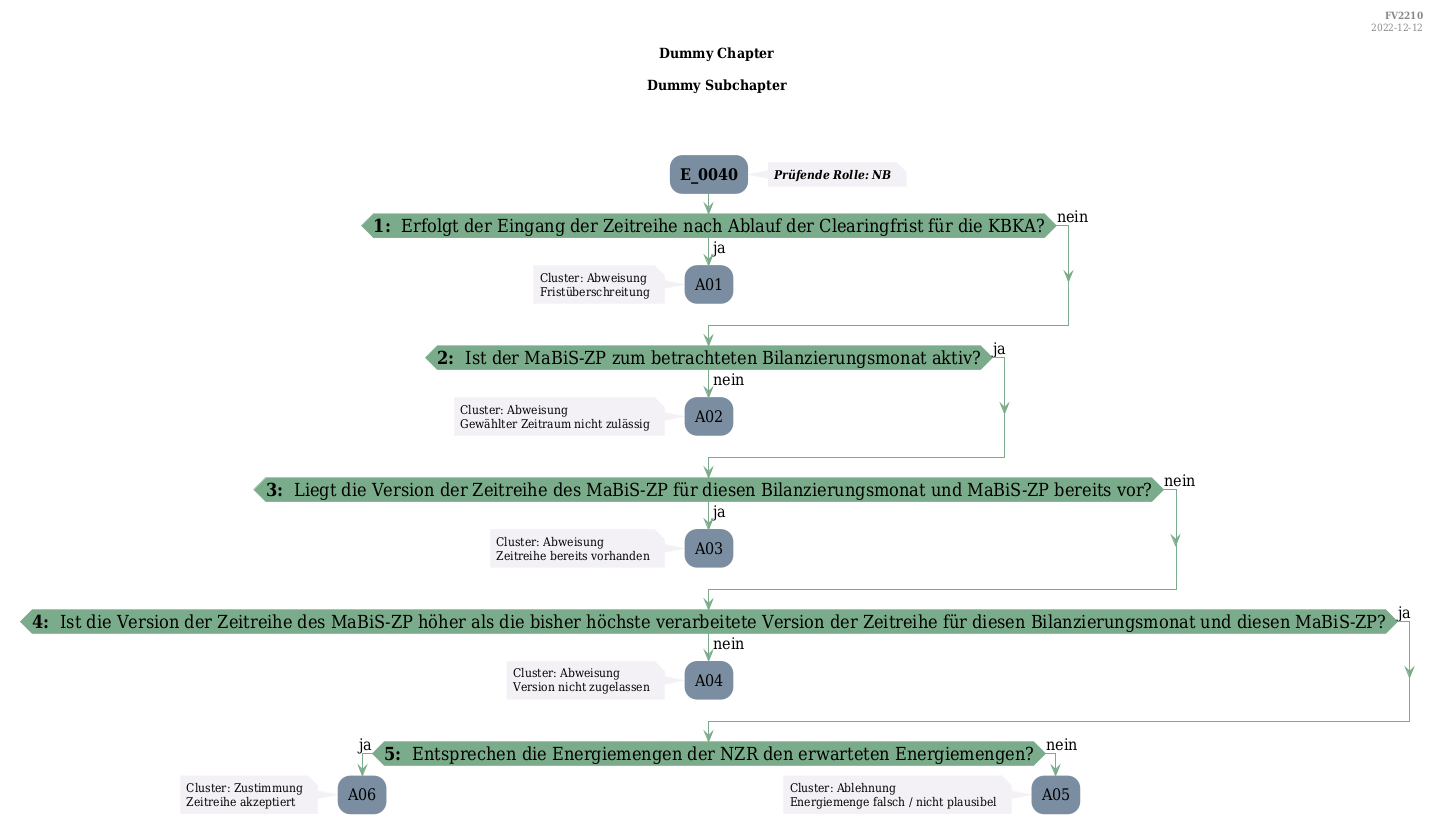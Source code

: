 @startuml
skinparam Shadowing false
skinparam NoteBorderColor #f3f1f6
skinparam NoteBackgroundColor #f3f1f6
skinparam NoteFontSize 12
skinparam ActivityBorderColor none
skinparam ActivityBackgroundColor #7a8da1
skinparam ActivityFontSize 16
skinparam ArrowColor #7aab8a
skinparam ArrowFontSize 16
skinparam ActivityDiamondBackgroundColor #7aab8a
skinparam ActivityDiamondBorderColor #7aab8a
skinparam ActivityDiamondFontSize 18
skinparam defaultFontName DejaVu Serif Condensed
skinparam ActivityEndColor #669580

header
<b>FV2210
2022-12-12
endheader

title
Dummy Chapter

Dummy Subchapter



end title
:<b>E_0040</b>;
note right
<b><i>Prüfende Rolle: NB
end note

if (<b>1: </b> Erfolgt der Eingang der Zeitreihe nach Ablauf der Clearingfrist für die KBKA?) then (ja)
    :A01;
    note left
        Cluster: Abweisung
        Fristüberschreitung
    endnote
    kill;
else (nein)
endif
if (<b>2: </b> Ist der MaBiS-ZP zum betrachteten Bilanzierungsmonat aktiv?) then (ja)
else (nein)
    :A02;
    note left
        Cluster: Abweisung
        Gewählter Zeitraum nicht zulässig
    endnote
    kill;
endif
if (<b>3: </b> Liegt die Version der Zeitreihe des MaBiS-ZP für diesen Bilanzierungsmonat und MaBiS-ZP bereits vor?) then (ja)
    :A03;
    note left
        Cluster: Abweisung
        Zeitreihe bereits vorhanden
    endnote
    kill;
else (nein)
endif
if (<b>4: </b> Ist die Version der Zeitreihe des MaBiS-ZP höher als die bisher höchste verarbeitete Version der Zeitreihe für diesen Bilanzierungsmonat und diesen MaBiS-ZP?) then (ja)
else (nein)
    :A04;
    note left
        Cluster: Abweisung
        Version nicht zugelassen
    endnote
    kill;
endif
if (<b>5: </b> Entsprechen die Energiemengen der NZR den erwarteten Energiemengen?) then (ja)
    :A06;
    note left
        Cluster: Zustimmung
        Zeitreihe akzeptiert
    endnote
    kill;
else (nein)
    :A05;
    note left
        Cluster: Ablehnung
        Energiemenge falsch / nicht plausibel
    endnote
    kill;
endif

@enduml
